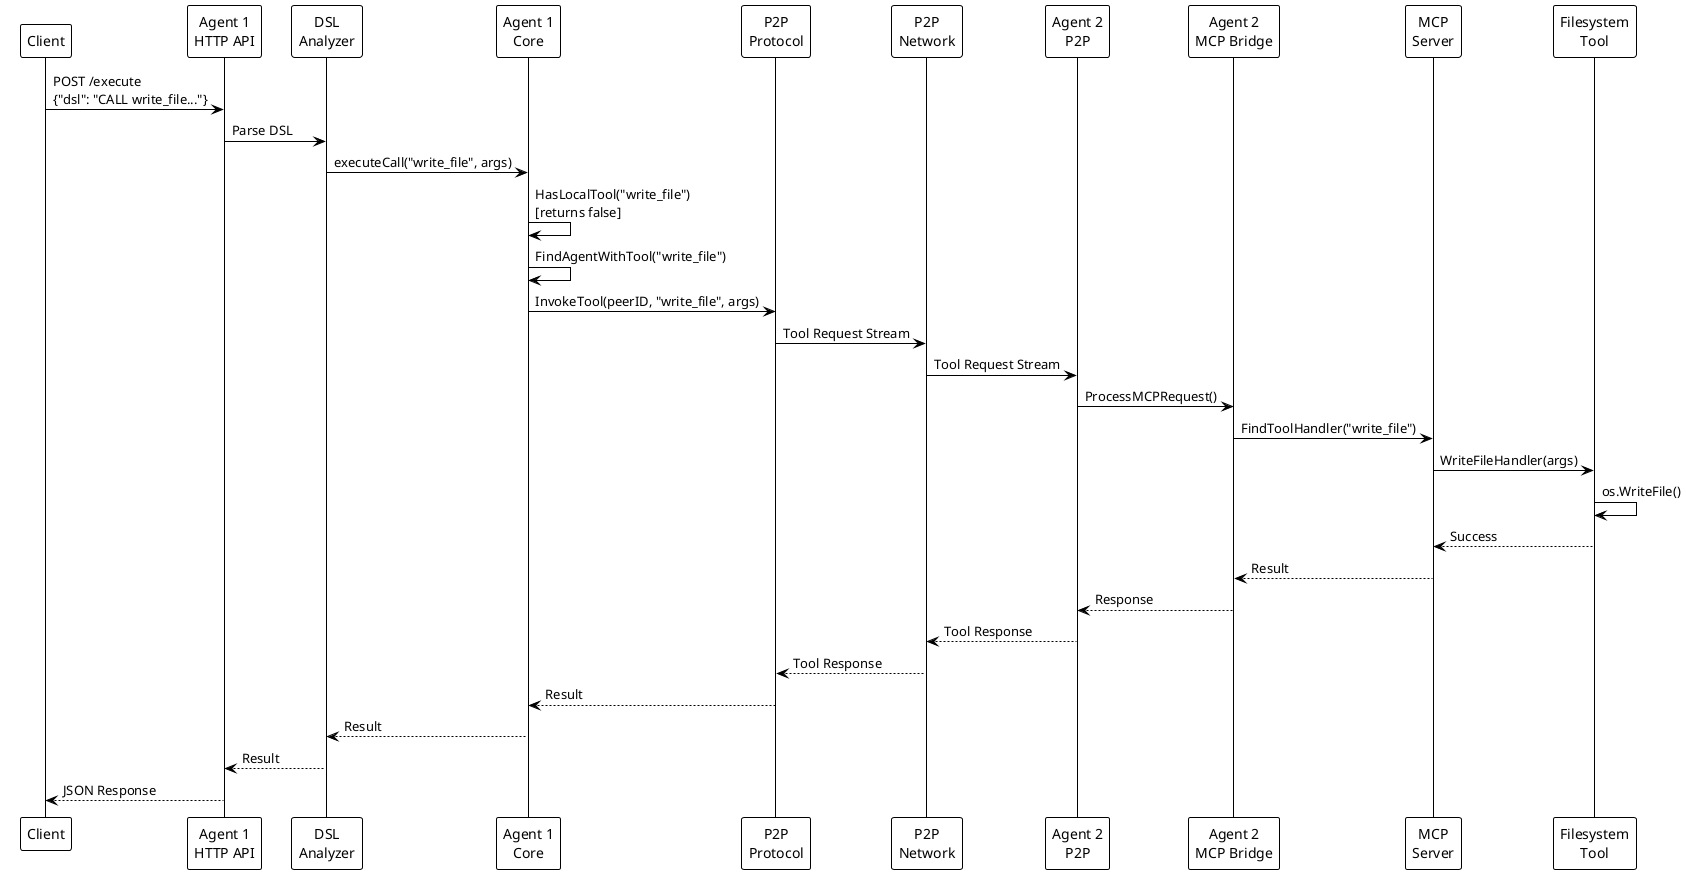 @startuml
!theme plain

participant "Client" as C
participant "Agent 1\nHTTP API" as A1
participant "DSL\nAnalyzer" as DSL
participant "Agent 1\nCore" as Core1
participant "P2P\nProtocol" as P2P1
participant "P2P\nNetwork" as Net
participant "Agent 2\nP2P" as P2P2
participant "Agent 2\nMCP Bridge" as Bridge
participant "MCP\nServer" as MCP
participant "Filesystem\nTool" as FS

C -> A1: POST /execute\n{"dsl": "CALL write_file..."}
A1 -> DSL: Parse DSL
DSL -> Core1: executeCall("write_file", args)
Core1 -> Core1: HasLocalTool("write_file")\n[returns false]
Core1 -> Core1: FindAgentWithTool("write_file")
Core1 -> P2P1: InvokeTool(peerID, "write_file", args)
P2P1 -> Net: Tool Request Stream
Net -> P2P2: Tool Request Stream
P2P2 -> Bridge: ProcessMCPRequest()
Bridge -> MCP: FindToolHandler("write_file")
MCP -> FS: WriteFileHandler(args)
FS -> FS: os.WriteFile()
FS --> MCP: Success
MCP --> Bridge: Result
Bridge --> P2P2: Response
P2P2 --> Net: Tool Response
Net --> P2P1: Tool Response
P2P1 --> Core1: Result
Core1 --> DSL: Result
DSL --> A1: Result
A1 --> C: JSON Response

@enduml
